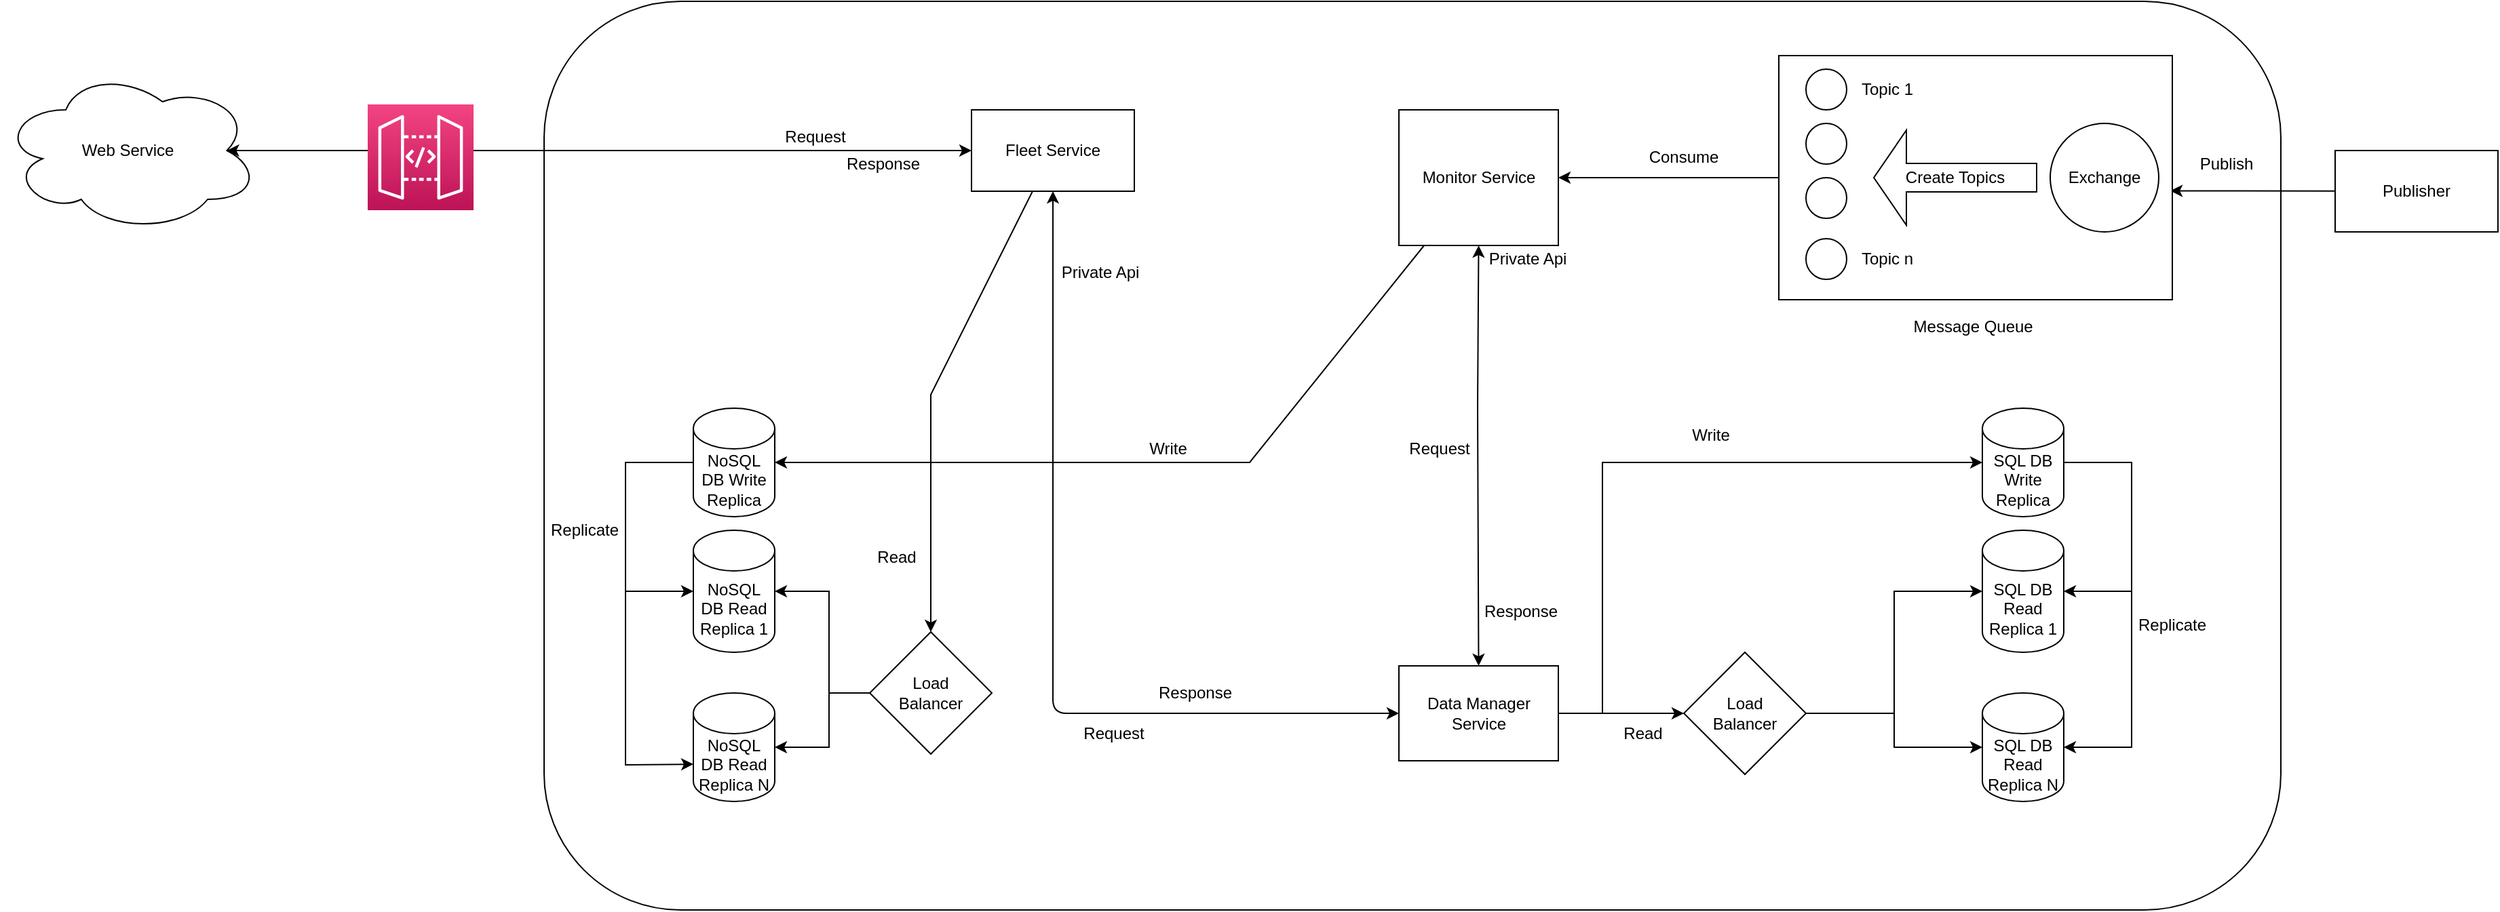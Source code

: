 <mxfile version="14.6.9" type="github">
  <diagram id="J-BuqRJsVDPUa-QOa330" name="Page-1">
    <mxGraphModel dx="2415" dy="1388" grid="1" gridSize="10" guides="1" tooltips="1" connect="1" arrows="1" fold="1" page="1" pageScale="1" pageWidth="850" pageHeight="1100" math="0" shadow="0">
      <root>
        <mxCell id="0" />
        <mxCell id="1" parent="0" />
        <mxCell id="E-UYi22_1TdeJzSSU1xt-143" value="" style="rounded=1;whiteSpace=wrap;html=1;" vertex="1" parent="1">
          <mxGeometry x="-740" y="-90" width="1280" height="670" as="geometry" />
        </mxCell>
        <mxCell id="E-UYi22_1TdeJzSSU1xt-113" style="edgeStyle=none;rounded=0;orthogonalLoop=1;jettySize=auto;html=1;entryX=0.5;entryY=0;entryDx=0;entryDy=0;" edge="1" parent="1" source="E-UYi22_1TdeJzSSU1xt-2" target="E-UYi22_1TdeJzSSU1xt-110">
          <mxGeometry relative="1" as="geometry">
            <Array as="points">
              <mxPoint x="-420" y="130" />
              <mxPoint x="-455" y="200" />
            </Array>
          </mxGeometry>
        </mxCell>
        <mxCell id="E-UYi22_1TdeJzSSU1xt-2" value="Fleet Service" style="rounded=0;whiteSpace=wrap;html=1;" vertex="1" parent="1">
          <mxGeometry x="-425" y="-10" width="120" height="60" as="geometry" />
        </mxCell>
        <mxCell id="E-UYi22_1TdeJzSSU1xt-117" style="edgeStyle=none;rounded=0;orthogonalLoop=1;jettySize=auto;html=1;entryX=1;entryY=0.5;entryDx=0;entryDy=0;entryPerimeter=0;" edge="1" parent="1" source="E-UYi22_1TdeJzSSU1xt-3" target="E-UYi22_1TdeJzSSU1xt-104">
          <mxGeometry relative="1" as="geometry">
            <Array as="points">
              <mxPoint x="-220" y="250" />
            </Array>
          </mxGeometry>
        </mxCell>
        <mxCell id="E-UYi22_1TdeJzSSU1xt-3" value="Monitor Service" style="rounded=0;whiteSpace=wrap;html=1;" vertex="1" parent="1">
          <mxGeometry x="-110" y="-10" width="117.5" height="100" as="geometry" />
        </mxCell>
        <mxCell id="E-UYi22_1TdeJzSSU1xt-19" value="" style="edgeStyle=orthogonalEdgeStyle;rounded=0;orthogonalLoop=1;jettySize=auto;html=1;" edge="1" parent="1" source="E-UYi22_1TdeJzSSU1xt-4" target="E-UYi22_1TdeJzSSU1xt-17">
          <mxGeometry relative="1" as="geometry" />
        </mxCell>
        <mxCell id="E-UYi22_1TdeJzSSU1xt-24" value="" style="edgeStyle=orthogonalEdgeStyle;rounded=0;orthogonalLoop=1;jettySize=auto;html=1;entryX=0;entryY=0.5;entryDx=0;entryDy=0;entryPerimeter=0;" edge="1" parent="1" source="E-UYi22_1TdeJzSSU1xt-4" target="E-UYi22_1TdeJzSSU1xt-5">
          <mxGeometry relative="1" as="geometry">
            <mxPoint x="-51.2" y="135" as="targetPoint" />
            <Array as="points">
              <mxPoint x="40" y="435" />
              <mxPoint x="40" y="250" />
            </Array>
          </mxGeometry>
        </mxCell>
        <mxCell id="E-UYi22_1TdeJzSSU1xt-4" value="Data Manager Service" style="rounded=0;whiteSpace=wrap;html=1;" vertex="1" parent="1">
          <mxGeometry x="-110" y="400" width="117.5" height="70" as="geometry" />
        </mxCell>
        <mxCell id="E-UYi22_1TdeJzSSU1xt-80" style="edgeStyle=none;rounded=0;orthogonalLoop=1;jettySize=auto;html=1;entryX=1;entryY=0.5;entryDx=0;entryDy=0;entryPerimeter=0;" edge="1" parent="1" source="E-UYi22_1TdeJzSSU1xt-5" target="E-UYi22_1TdeJzSSU1xt-12">
          <mxGeometry relative="1" as="geometry">
            <Array as="points">
              <mxPoint x="430" y="250" />
              <mxPoint x="430" y="345" />
            </Array>
          </mxGeometry>
        </mxCell>
        <mxCell id="E-UYi22_1TdeJzSSU1xt-5" value="SQL DB Write Replica" style="shape=cylinder3;whiteSpace=wrap;html=1;boundedLbl=1;backgroundOutline=1;size=15;" vertex="1" parent="1">
          <mxGeometry x="320" y="210" width="60" height="80" as="geometry" />
        </mxCell>
        <mxCell id="E-UYi22_1TdeJzSSU1xt-82" value="" style="edgeStyle=none;rounded=0;orthogonalLoop=1;jettySize=auto;html=1;exitX=1;exitY=0.5;exitDx=0;exitDy=0;exitPerimeter=0;" edge="1" parent="1" source="E-UYi22_1TdeJzSSU1xt-5" target="E-UYi22_1TdeJzSSU1xt-14">
          <mxGeometry relative="1" as="geometry">
            <Array as="points">
              <mxPoint x="430" y="250" />
              <mxPoint x="430" y="460" />
            </Array>
          </mxGeometry>
        </mxCell>
        <mxCell id="E-UYi22_1TdeJzSSU1xt-12" value="SQL DB Read Replica 1" style="shape=cylinder3;whiteSpace=wrap;html=1;boundedLbl=1;backgroundOutline=1;size=15;" vertex="1" parent="1">
          <mxGeometry x="320" y="300" width="60" height="90" as="geometry" />
        </mxCell>
        <mxCell id="E-UYi22_1TdeJzSSU1xt-14" value="SQL DB Read Replica N" style="shape=cylinder3;whiteSpace=wrap;html=1;boundedLbl=1;backgroundOutline=1;size=15;" vertex="1" parent="1">
          <mxGeometry x="320" y="420" width="60" height="80" as="geometry" />
        </mxCell>
        <mxCell id="E-UYi22_1TdeJzSSU1xt-20" value="" style="edgeStyle=orthogonalEdgeStyle;rounded=0;orthogonalLoop=1;jettySize=auto;html=1;entryX=0;entryY=0.5;entryDx=0;entryDy=0;entryPerimeter=0;" edge="1" parent="1" source="E-UYi22_1TdeJzSSU1xt-17" target="E-UYi22_1TdeJzSSU1xt-12">
          <mxGeometry relative="1" as="geometry" />
        </mxCell>
        <mxCell id="E-UYi22_1TdeJzSSU1xt-21" style="edgeStyle=orthogonalEdgeStyle;rounded=0;orthogonalLoop=1;jettySize=auto;html=1;entryX=0;entryY=0.5;entryDx=0;entryDy=0;entryPerimeter=0;" edge="1" parent="1" source="E-UYi22_1TdeJzSSU1xt-17" target="E-UYi22_1TdeJzSSU1xt-14">
          <mxGeometry relative="1" as="geometry" />
        </mxCell>
        <mxCell id="E-UYi22_1TdeJzSSU1xt-17" value="Load &lt;br&gt;Balancer" style="rhombus;whiteSpace=wrap;html=1;" vertex="1" parent="1">
          <mxGeometry x="100" y="390" width="90" height="90" as="geometry" />
        </mxCell>
        <mxCell id="E-UYi22_1TdeJzSSU1xt-22" value="Read" style="text;html=1;strokeColor=none;fillColor=none;align=center;verticalAlign=middle;whiteSpace=wrap;rounded=0;" vertex="1" parent="1">
          <mxGeometry x="50" y="440" width="40" height="20" as="geometry" />
        </mxCell>
        <mxCell id="E-UYi22_1TdeJzSSU1xt-28" value="Web Service&amp;nbsp;" style="ellipse;shape=cloud;whiteSpace=wrap;html=1;" vertex="1" parent="1">
          <mxGeometry x="-1140" y="-40" width="190" height="120" as="geometry" />
        </mxCell>
        <mxCell id="E-UYi22_1TdeJzSSU1xt-33" value="" style="endArrow=classic;startArrow=classic;html=1;entryX=0;entryY=0.5;entryDx=0;entryDy=0;exitX=0.875;exitY=0.5;exitDx=0;exitDy=0;exitPerimeter=0;" edge="1" parent="1" source="E-UYi22_1TdeJzSSU1xt-28" target="E-UYi22_1TdeJzSSU1xt-2">
          <mxGeometry width="50" height="50" relative="1" as="geometry">
            <mxPoint x="-560" y="40" as="sourcePoint" />
            <mxPoint x="-510" y="-10" as="targetPoint" />
          </mxGeometry>
        </mxCell>
        <mxCell id="E-UYi22_1TdeJzSSU1xt-35" value="Request" style="text;html=1;strokeColor=none;fillColor=none;align=center;verticalAlign=middle;whiteSpace=wrap;rounded=0;" vertex="1" parent="1">
          <mxGeometry x="-560" width="40" height="20" as="geometry" />
        </mxCell>
        <mxCell id="E-UYi22_1TdeJzSSU1xt-36" value="Response" style="text;html=1;strokeColor=none;fillColor=none;align=center;verticalAlign=middle;whiteSpace=wrap;rounded=0;" vertex="1" parent="1">
          <mxGeometry x="-510" y="20" width="40" height="20" as="geometry" />
        </mxCell>
        <mxCell id="E-UYi22_1TdeJzSSU1xt-41" value="" style="endArrow=classic;startArrow=classic;html=1;exitX=0.5;exitY=1;exitDx=0;exitDy=0;entryX=0;entryY=0.5;entryDx=0;entryDy=0;" edge="1" parent="1" source="E-UYi22_1TdeJzSSU1xt-2" target="E-UYi22_1TdeJzSSU1xt-4">
          <mxGeometry width="50" height="50" relative="1" as="geometry">
            <mxPoint x="-305" y="250" as="sourcePoint" />
            <mxPoint x="-310" y="130" as="targetPoint" />
            <Array as="points">
              <mxPoint x="-365" y="435" />
            </Array>
          </mxGeometry>
        </mxCell>
        <mxCell id="E-UYi22_1TdeJzSSU1xt-42" value="Private Api" style="text;html=1;strokeColor=none;fillColor=none;align=center;verticalAlign=middle;whiteSpace=wrap;rounded=0;" vertex="1" parent="1">
          <mxGeometry x="-370" y="100" width="80" height="20" as="geometry" />
        </mxCell>
        <mxCell id="E-UYi22_1TdeJzSSU1xt-44" value="Request" style="text;html=1;strokeColor=none;fillColor=none;align=center;verticalAlign=middle;whiteSpace=wrap;rounded=0;" vertex="1" parent="1">
          <mxGeometry x="-340" y="440" width="40" height="20" as="geometry" />
        </mxCell>
        <mxCell id="E-UYi22_1TdeJzSSU1xt-45" value="Response" style="text;html=1;strokeColor=none;fillColor=none;align=center;verticalAlign=middle;whiteSpace=wrap;rounded=0;" vertex="1" parent="1">
          <mxGeometry x="-280" y="410" width="40" height="20" as="geometry" />
        </mxCell>
        <mxCell id="E-UYi22_1TdeJzSSU1xt-47" value="Write" style="text;html=1;strokeColor=none;fillColor=none;align=center;verticalAlign=middle;whiteSpace=wrap;rounded=0;" vertex="1" parent="1">
          <mxGeometry x="100" y="220" width="40" height="20" as="geometry" />
        </mxCell>
        <mxCell id="E-UYi22_1TdeJzSSU1xt-48" value="" style="endArrow=classic;startArrow=classic;html=1;entryX=0.5;entryY=1;entryDx=0;entryDy=0;exitX=0.5;exitY=0;exitDx=0;exitDy=0;" edge="1" parent="1" source="E-UYi22_1TdeJzSSU1xt-4" target="E-UYi22_1TdeJzSSU1xt-3">
          <mxGeometry width="50" height="50" relative="1" as="geometry">
            <mxPoint x="-60" y="210" as="sourcePoint" />
            <mxPoint x="-10" y="160" as="targetPoint" />
            <Array as="points">
              <mxPoint x="-52" y="210" />
            </Array>
          </mxGeometry>
        </mxCell>
        <mxCell id="E-UYi22_1TdeJzSSU1xt-49" value="Private Api" style="text;html=1;strokeColor=none;fillColor=none;align=center;verticalAlign=middle;whiteSpace=wrap;rounded=0;" vertex="1" parent="1">
          <mxGeometry x="-50" y="90" width="70" height="20" as="geometry" />
        </mxCell>
        <mxCell id="E-UYi22_1TdeJzSSU1xt-50" value="Request" style="text;html=1;strokeColor=none;fillColor=none;align=center;verticalAlign=middle;whiteSpace=wrap;rounded=0;" vertex="1" parent="1">
          <mxGeometry x="-100" y="230" width="40" height="20" as="geometry" />
        </mxCell>
        <mxCell id="E-UYi22_1TdeJzSSU1xt-51" value="Response" style="text;html=1;strokeColor=none;fillColor=none;align=center;verticalAlign=middle;whiteSpace=wrap;rounded=0;" vertex="1" parent="1">
          <mxGeometry x="-40" y="350" width="40" height="20" as="geometry" />
        </mxCell>
        <mxCell id="E-UYi22_1TdeJzSSU1xt-83" value="Replicate" style="text;html=1;strokeColor=none;fillColor=none;align=center;verticalAlign=middle;whiteSpace=wrap;rounded=0;" vertex="1" parent="1">
          <mxGeometry x="440" y="360" width="40" height="20" as="geometry" />
        </mxCell>
        <mxCell id="E-UYi22_1TdeJzSSU1xt-116" style="edgeStyle=none;rounded=0;orthogonalLoop=1;jettySize=auto;html=1;entryX=0;entryY=0;entryDx=0;entryDy=52.5;entryPerimeter=0;exitX=0;exitY=0.5;exitDx=0;exitDy=0;exitPerimeter=0;" edge="1" parent="1" source="E-UYi22_1TdeJzSSU1xt-104" target="E-UYi22_1TdeJzSSU1xt-107">
          <mxGeometry relative="1" as="geometry">
            <Array as="points">
              <mxPoint x="-680" y="250" />
              <mxPoint x="-680" y="473" />
            </Array>
          </mxGeometry>
        </mxCell>
        <mxCell id="E-UYi22_1TdeJzSSU1xt-104" value="NoSQL DB Write Replica" style="shape=cylinder3;whiteSpace=wrap;html=1;boundedLbl=1;backgroundOutline=1;size=15;" vertex="1" parent="1">
          <mxGeometry x="-630" y="210" width="60" height="80" as="geometry" />
        </mxCell>
        <mxCell id="E-UYi22_1TdeJzSSU1xt-106" value="NoSQL DB Read Replica 1" style="shape=cylinder3;whiteSpace=wrap;html=1;boundedLbl=1;backgroundOutline=1;size=15;" vertex="1" parent="1">
          <mxGeometry x="-630" y="300" width="60" height="90" as="geometry" />
        </mxCell>
        <mxCell id="E-UYi22_1TdeJzSSU1xt-107" value="NoSQL DB Read Replica N" style="shape=cylinder3;whiteSpace=wrap;html=1;boundedLbl=1;backgroundOutline=1;size=15;" vertex="1" parent="1">
          <mxGeometry x="-630" y="420" width="60" height="80" as="geometry" />
        </mxCell>
        <mxCell id="E-UYi22_1TdeJzSSU1xt-108" value="" style="edgeStyle=orthogonalEdgeStyle;rounded=0;orthogonalLoop=1;jettySize=auto;html=1;exitX=0;exitY=0.5;exitDx=0;exitDy=0;" edge="1" source="E-UYi22_1TdeJzSSU1xt-110" parent="1">
          <mxGeometry relative="1" as="geometry">
            <mxPoint x="-570" y="345" as="targetPoint" />
            <Array as="points">
              <mxPoint x="-530" y="420" />
              <mxPoint x="-530" y="345" />
            </Array>
          </mxGeometry>
        </mxCell>
        <mxCell id="E-UYi22_1TdeJzSSU1xt-109" style="edgeStyle=orthogonalEdgeStyle;rounded=0;orthogonalLoop=1;jettySize=auto;html=1;exitX=0;exitY=0.5;exitDx=0;exitDy=0;" edge="1" source="E-UYi22_1TdeJzSSU1xt-110" parent="1">
          <mxGeometry relative="1" as="geometry">
            <mxPoint x="-570" y="460" as="targetPoint" />
            <Array as="points">
              <mxPoint x="-530" y="420" />
              <mxPoint x="-530" y="460" />
            </Array>
          </mxGeometry>
        </mxCell>
        <mxCell id="E-UYi22_1TdeJzSSU1xt-110" value="Load &lt;br&gt;Balancer" style="rhombus;whiteSpace=wrap;html=1;" vertex="1" parent="1">
          <mxGeometry x="-500" y="375" width="90" height="90" as="geometry" />
        </mxCell>
        <mxCell id="E-UYi22_1TdeJzSSU1xt-111" value="Replicate" style="text;html=1;strokeColor=none;fillColor=none;align=center;verticalAlign=middle;whiteSpace=wrap;rounded=0;" vertex="1" parent="1">
          <mxGeometry x="-740" y="290" width="60" height="20" as="geometry" />
        </mxCell>
        <mxCell id="E-UYi22_1TdeJzSSU1xt-112" style="edgeStyle=none;rounded=0;orthogonalLoop=1;jettySize=auto;html=1;entryX=0;entryY=0.5;entryDx=0;entryDy=0;entryPerimeter=0;exitX=0;exitY=0.5;exitDx=0;exitDy=0;exitPerimeter=0;" edge="1" parent="1" source="E-UYi22_1TdeJzSSU1xt-104" target="E-UYi22_1TdeJzSSU1xt-106">
          <mxGeometry relative="1" as="geometry">
            <Array as="points">
              <mxPoint x="-680" y="250" />
              <mxPoint x="-680" y="300" />
              <mxPoint x="-680" y="345" />
            </Array>
            <mxPoint x="-620" y="250" as="sourcePoint" />
            <mxPoint x="-570" y="345" as="targetPoint" />
          </mxGeometry>
        </mxCell>
        <mxCell id="E-UYi22_1TdeJzSSU1xt-114" value="Read" style="text;html=1;strokeColor=none;fillColor=none;align=center;verticalAlign=middle;whiteSpace=wrap;rounded=0;" vertex="1" parent="1">
          <mxGeometry x="-500" y="310" width="40" height="20" as="geometry" />
        </mxCell>
        <mxCell id="E-UYi22_1TdeJzSSU1xt-118" value="Write" style="text;html=1;strokeColor=none;fillColor=none;align=center;verticalAlign=middle;whiteSpace=wrap;rounded=0;" vertex="1" parent="1">
          <mxGeometry x="-300" y="230" width="40" height="20" as="geometry" />
        </mxCell>
        <mxCell id="E-UYi22_1TdeJzSSU1xt-138" style="edgeStyle=none;rounded=0;orthogonalLoop=1;jettySize=auto;html=1;entryX=0.995;entryY=0.554;entryDx=0;entryDy=0;entryPerimeter=0;" edge="1" parent="1" source="E-UYi22_1TdeJzSSU1xt-128" target="E-UYi22_1TdeJzSSU1xt-129">
          <mxGeometry relative="1" as="geometry" />
        </mxCell>
        <mxCell id="E-UYi22_1TdeJzSSU1xt-128" value="Publisher" style="rounded=0;whiteSpace=wrap;html=1;" vertex="1" parent="1">
          <mxGeometry x="580" y="20" width="120" height="60" as="geometry" />
        </mxCell>
        <mxCell id="E-UYi22_1TdeJzSSU1xt-139" style="edgeStyle=none;rounded=0;orthogonalLoop=1;jettySize=auto;html=1;entryX=1;entryY=0.5;entryDx=0;entryDy=0;" edge="1" parent="1" source="E-UYi22_1TdeJzSSU1xt-129" target="E-UYi22_1TdeJzSSU1xt-3">
          <mxGeometry relative="1" as="geometry" />
        </mxCell>
        <mxCell id="E-UYi22_1TdeJzSSU1xt-129" value="" style="rounded=0;whiteSpace=wrap;html=1;" vertex="1" parent="1">
          <mxGeometry x="170" y="-50" width="290" height="180" as="geometry" />
        </mxCell>
        <mxCell id="E-UYi22_1TdeJzSSU1xt-130" value="Message Queue&amp;nbsp;" style="text;html=1;strokeColor=none;fillColor=none;align=center;verticalAlign=middle;whiteSpace=wrap;rounded=0;" vertex="1" parent="1">
          <mxGeometry x="235" y="140" width="160" height="20" as="geometry" />
        </mxCell>
        <mxCell id="E-UYi22_1TdeJzSSU1xt-131" value="Exchange" style="ellipse;whiteSpace=wrap;html=1;aspect=fixed;" vertex="1" parent="1">
          <mxGeometry x="370" width="80" height="80" as="geometry" />
        </mxCell>
        <mxCell id="E-UYi22_1TdeJzSSU1xt-132" value="" style="ellipse;whiteSpace=wrap;html=1;aspect=fixed;" vertex="1" parent="1">
          <mxGeometry x="190" y="-40" width="30" height="30" as="geometry" />
        </mxCell>
        <mxCell id="E-UYi22_1TdeJzSSU1xt-133" value="" style="ellipse;whiteSpace=wrap;html=1;aspect=fixed;" vertex="1" parent="1">
          <mxGeometry x="190" y="85" width="30" height="30" as="geometry" />
        </mxCell>
        <mxCell id="E-UYi22_1TdeJzSSU1xt-134" value="" style="ellipse;whiteSpace=wrap;html=1;aspect=fixed;" vertex="1" parent="1">
          <mxGeometry x="190" y="40" width="30" height="30" as="geometry" />
        </mxCell>
        <mxCell id="E-UYi22_1TdeJzSSU1xt-135" value="" style="ellipse;whiteSpace=wrap;html=1;aspect=fixed;" vertex="1" parent="1">
          <mxGeometry x="190" width="30" height="30" as="geometry" />
        </mxCell>
        <mxCell id="E-UYi22_1TdeJzSSU1xt-137" value="Create Topics" style="shape=singleArrow;direction=west;whiteSpace=wrap;html=1;" vertex="1" parent="1">
          <mxGeometry x="240" y="5" width="120" height="70" as="geometry" />
        </mxCell>
        <mxCell id="E-UYi22_1TdeJzSSU1xt-141" value="Topic 1" style="text;html=1;strokeColor=none;fillColor=none;align=center;verticalAlign=middle;whiteSpace=wrap;rounded=0;" vertex="1" parent="1">
          <mxGeometry x="220" y="-35" width="60" height="20" as="geometry" />
        </mxCell>
        <mxCell id="E-UYi22_1TdeJzSSU1xt-142" value="Topic n" style="text;html=1;strokeColor=none;fillColor=none;align=center;verticalAlign=middle;whiteSpace=wrap;rounded=0;" vertex="1" parent="1">
          <mxGeometry x="220" y="90" width="60" height="20" as="geometry" />
        </mxCell>
        <mxCell id="E-UYi22_1TdeJzSSU1xt-144" value="Publish" style="text;html=1;strokeColor=none;fillColor=none;align=center;verticalAlign=middle;whiteSpace=wrap;rounded=0;" vertex="1" parent="1">
          <mxGeometry x="480" y="20" width="40" height="20" as="geometry" />
        </mxCell>
        <mxCell id="E-UYi22_1TdeJzSSU1xt-145" value="Consume" style="text;html=1;strokeColor=none;fillColor=none;align=center;verticalAlign=middle;whiteSpace=wrap;rounded=0;" vertex="1" parent="1">
          <mxGeometry x="80" y="10" width="40" height="30" as="geometry" />
        </mxCell>
        <mxCell id="E-UYi22_1TdeJzSSU1xt-222" value="" style="points=[[0,0,0],[0.25,0,0],[0.5,0,0],[0.75,0,0],[1,0,0],[0,1,0],[0.25,1,0],[0.5,1,0],[0.75,1,0],[1,1,0],[0,0.25,0],[0,0.5,0],[0,0.75,0],[1,0.25,0],[1,0.5,0],[1,0.75,0]];outlineConnect=0;fontColor=#232F3E;gradientColor=#F34482;gradientDirection=north;fillColor=#BC1356;strokeColor=#ffffff;dashed=0;verticalLabelPosition=bottom;verticalAlign=top;align=center;html=1;fontSize=12;fontStyle=0;aspect=fixed;shape=mxgraph.aws4.resourceIcon;resIcon=mxgraph.aws4.api_gateway;" vertex="1" parent="1">
          <mxGeometry x="-870" y="-14" width="78" height="78" as="geometry" />
        </mxCell>
      </root>
    </mxGraphModel>
  </diagram>
</mxfile>
